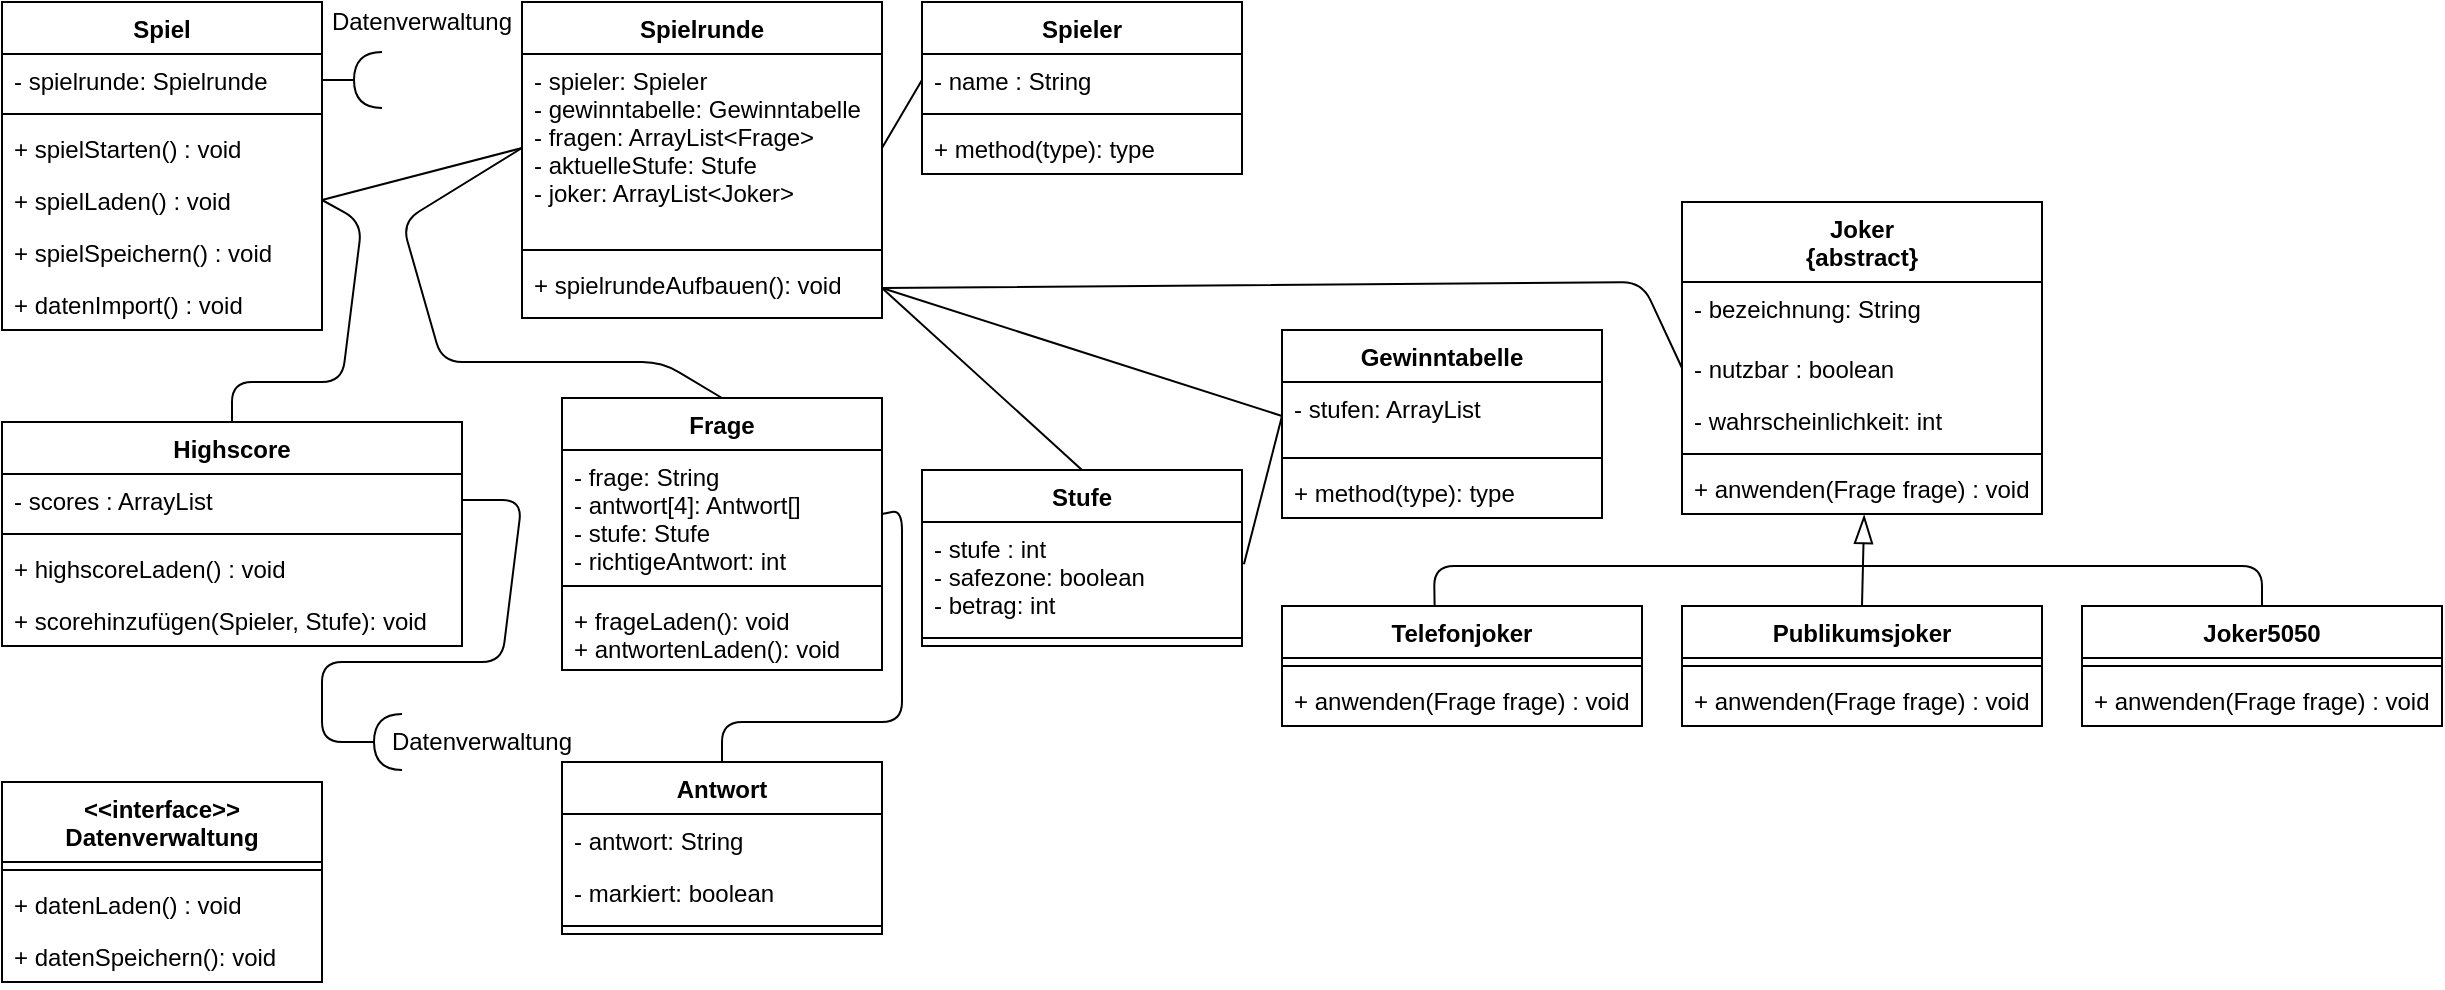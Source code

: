 <mxfile version="15.1.3" type="device"><diagram id="8ozvivnhUVY_ke6xW49l" name="Seite-1"><mxGraphModel dx="1221" dy="714" grid="1" gridSize="10" guides="1" tooltips="1" connect="1" arrows="1" fold="1" page="1" pageScale="1" pageWidth="827" pageHeight="1169" math="0" shadow="0"><root><mxCell id="0"/><mxCell id="1" parent="0"/><mxCell id="dLRFBDcB895IVmvqdFUz-1" value="Frage" style="swimlane;fontStyle=1;align=center;verticalAlign=top;childLayout=stackLayout;horizontal=1;startSize=26;horizontalStack=0;resizeParent=1;resizeParentMax=0;resizeLast=0;collapsible=1;marginBottom=0;" vertex="1" parent="1"><mxGeometry x="290" y="208" width="160" height="136" as="geometry"/></mxCell><mxCell id="dLRFBDcB895IVmvqdFUz-2" value="- frage: String&#10;- antwort[4]: Antwort[]&#10;- stufe: Stufe&#10;- richtigeAntwort: int&#10;" style="text;strokeColor=none;fillColor=none;align=left;verticalAlign=top;spacingLeft=4;spacingRight=4;overflow=hidden;rotatable=0;points=[[0,0.5],[1,0.5]];portConstraint=eastwest;" vertex="1" parent="dLRFBDcB895IVmvqdFUz-1"><mxGeometry y="26" width="160" height="64" as="geometry"/></mxCell><mxCell id="dLRFBDcB895IVmvqdFUz-3" value="" style="line;strokeWidth=1;fillColor=none;align=left;verticalAlign=middle;spacingTop=-1;spacingLeft=3;spacingRight=3;rotatable=0;labelPosition=right;points=[];portConstraint=eastwest;" vertex="1" parent="dLRFBDcB895IVmvqdFUz-1"><mxGeometry y="90" width="160" height="8" as="geometry"/></mxCell><mxCell id="dLRFBDcB895IVmvqdFUz-4" value="+ frageLaden(): void&#10;+ antwortenLaden(): void&#10;" style="text;strokeColor=none;fillColor=none;align=left;verticalAlign=top;spacingLeft=4;spacingRight=4;overflow=hidden;rotatable=0;points=[[0,0.5],[1,0.5]];portConstraint=eastwest;" vertex="1" parent="dLRFBDcB895IVmvqdFUz-1"><mxGeometry y="98" width="160" height="38" as="geometry"/></mxCell><mxCell id="dLRFBDcB895IVmvqdFUz-9" value="Stufe" style="swimlane;fontStyle=1;align=center;verticalAlign=top;childLayout=stackLayout;horizontal=1;startSize=26;horizontalStack=0;resizeParent=1;resizeParentMax=0;resizeLast=0;collapsible=1;marginBottom=0;" vertex="1" parent="1"><mxGeometry x="470" y="244" width="160" height="88" as="geometry"/></mxCell><mxCell id="dLRFBDcB895IVmvqdFUz-10" value="- stufe : int&#10;- safezone: boolean&#10;- betrag: int" style="text;strokeColor=none;fillColor=none;align=left;verticalAlign=top;spacingLeft=4;spacingRight=4;overflow=hidden;rotatable=0;points=[[0,0.5],[1,0.5]];portConstraint=eastwest;" vertex="1" parent="dLRFBDcB895IVmvqdFUz-9"><mxGeometry y="26" width="160" height="54" as="geometry"/></mxCell><mxCell id="dLRFBDcB895IVmvqdFUz-11" value="" style="line;strokeWidth=1;fillColor=none;align=left;verticalAlign=middle;spacingTop=-1;spacingLeft=3;spacingRight=3;rotatable=0;labelPosition=right;points=[];portConstraint=eastwest;" vertex="1" parent="dLRFBDcB895IVmvqdFUz-9"><mxGeometry y="80" width="160" height="8" as="geometry"/></mxCell><mxCell id="dLRFBDcB895IVmvqdFUz-13" value="Gewinntabelle" style="swimlane;fontStyle=1;align=center;verticalAlign=top;childLayout=stackLayout;horizontal=1;startSize=26;horizontalStack=0;resizeParent=1;resizeParentMax=0;resizeLast=0;collapsible=1;marginBottom=0;" vertex="1" parent="1"><mxGeometry x="650" y="174" width="160" height="94" as="geometry"/></mxCell><mxCell id="dLRFBDcB895IVmvqdFUz-14" value="- stufen: ArrayList" style="text;strokeColor=none;fillColor=none;align=left;verticalAlign=top;spacingLeft=4;spacingRight=4;overflow=hidden;rotatable=0;points=[[0,0.5],[1,0.5]];portConstraint=eastwest;" vertex="1" parent="dLRFBDcB895IVmvqdFUz-13"><mxGeometry y="26" width="160" height="34" as="geometry"/></mxCell><mxCell id="dLRFBDcB895IVmvqdFUz-15" value="" style="line;strokeWidth=1;fillColor=none;align=left;verticalAlign=middle;spacingTop=-1;spacingLeft=3;spacingRight=3;rotatable=0;labelPosition=right;points=[];portConstraint=eastwest;" vertex="1" parent="dLRFBDcB895IVmvqdFUz-13"><mxGeometry y="60" width="160" height="8" as="geometry"/></mxCell><mxCell id="dLRFBDcB895IVmvqdFUz-16" value="+ method(type): type" style="text;strokeColor=none;fillColor=none;align=left;verticalAlign=top;spacingLeft=4;spacingRight=4;overflow=hidden;rotatable=0;points=[[0,0.5],[1,0.5]];portConstraint=eastwest;" vertex="1" parent="dLRFBDcB895IVmvqdFUz-13"><mxGeometry y="68" width="160" height="26" as="geometry"/></mxCell><mxCell id="dLRFBDcB895IVmvqdFUz-21" value="Spielrunde" style="swimlane;fontStyle=1;align=center;verticalAlign=top;childLayout=stackLayout;horizontal=1;startSize=26;horizontalStack=0;resizeParent=1;resizeParentMax=0;resizeLast=0;collapsible=1;marginBottom=0;" vertex="1" parent="1"><mxGeometry x="270" y="10" width="180" height="158" as="geometry"/></mxCell><mxCell id="dLRFBDcB895IVmvqdFUz-22" value="- spieler: Spieler&#10;- gewinntabelle: Gewinntabelle&#10;- fragen: ArrayList&lt;Frage&gt;&#10;- aktuelleStufe: Stufe&#10;- joker: ArrayList&lt;Joker&gt;&#10;" style="text;strokeColor=none;fillColor=none;align=left;verticalAlign=top;spacingLeft=4;spacingRight=4;overflow=hidden;rotatable=0;points=[[0,0.5],[1,0.5]];portConstraint=eastwest;" vertex="1" parent="dLRFBDcB895IVmvqdFUz-21"><mxGeometry y="26" width="180" height="94" as="geometry"/></mxCell><mxCell id="dLRFBDcB895IVmvqdFUz-23" value="" style="line;strokeWidth=1;fillColor=none;align=left;verticalAlign=middle;spacingTop=-1;spacingLeft=3;spacingRight=3;rotatable=0;labelPosition=right;points=[];portConstraint=eastwest;" vertex="1" parent="dLRFBDcB895IVmvqdFUz-21"><mxGeometry y="120" width="180" height="8" as="geometry"/></mxCell><mxCell id="dLRFBDcB895IVmvqdFUz-24" value="+ spielrundeAufbauen(): void&#10;" style="text;strokeColor=none;fillColor=none;align=left;verticalAlign=top;spacingLeft=4;spacingRight=4;overflow=hidden;rotatable=0;points=[[0,0.5],[1,0.5]];portConstraint=eastwest;" vertex="1" parent="dLRFBDcB895IVmvqdFUz-21"><mxGeometry y="128" width="180" height="30" as="geometry"/></mxCell><mxCell id="dLRFBDcB895IVmvqdFUz-25" value="Joker&#10;{abstract}" style="swimlane;fontStyle=1;align=center;verticalAlign=top;childLayout=stackLayout;horizontal=1;startSize=40;horizontalStack=0;resizeParent=1;resizeParentMax=0;resizeLast=0;collapsible=1;marginBottom=0;" vertex="1" parent="1"><mxGeometry x="850" y="110" width="180" height="156" as="geometry"><mxRectangle x="480" y="240" width="90" height="30" as="alternateBounds"/></mxGeometry></mxCell><mxCell id="dLRFBDcB895IVmvqdFUz-26" value="- bezeichnung: String" style="text;strokeColor=none;fillColor=none;align=left;verticalAlign=top;spacingLeft=4;spacingRight=4;overflow=hidden;rotatable=0;points=[[0,0.5],[1,0.5]];portConstraint=eastwest;" vertex="1" parent="dLRFBDcB895IVmvqdFUz-25"><mxGeometry y="40" width="180" height="30" as="geometry"/></mxCell><mxCell id="dLRFBDcB895IVmvqdFUz-46" value="- nutzbar : boolean" style="text;strokeColor=none;fillColor=none;align=left;verticalAlign=top;spacingLeft=4;spacingRight=4;overflow=hidden;rotatable=0;points=[[0,0.5],[1,0.5]];portConstraint=eastwest;" vertex="1" parent="dLRFBDcB895IVmvqdFUz-25"><mxGeometry y="70" width="180" height="26" as="geometry"/></mxCell><mxCell id="dLRFBDcB895IVmvqdFUz-47" value="- wahrscheinlichkeit: int" style="text;strokeColor=none;fillColor=none;align=left;verticalAlign=top;spacingLeft=4;spacingRight=4;overflow=hidden;rotatable=0;points=[[0,0.5],[1,0.5]];portConstraint=eastwest;" vertex="1" parent="dLRFBDcB895IVmvqdFUz-25"><mxGeometry y="96" width="180" height="26" as="geometry"/></mxCell><mxCell id="dLRFBDcB895IVmvqdFUz-27" value="" style="line;strokeWidth=1;fillColor=none;align=left;verticalAlign=middle;spacingTop=-1;spacingLeft=3;spacingRight=3;rotatable=0;labelPosition=right;points=[];portConstraint=eastwest;" vertex="1" parent="dLRFBDcB895IVmvqdFUz-25"><mxGeometry y="122" width="180" height="8" as="geometry"/></mxCell><mxCell id="dLRFBDcB895IVmvqdFUz-28" value="+ anwenden(Frage frage) : void" style="text;strokeColor=none;fillColor=none;align=left;verticalAlign=top;spacingLeft=4;spacingRight=4;overflow=hidden;rotatable=0;points=[[0,0.5],[1,0.5]];portConstraint=eastwest;" vertex="1" parent="dLRFBDcB895IVmvqdFUz-25"><mxGeometry y="130" width="180" height="26" as="geometry"/></mxCell><mxCell id="dLRFBDcB895IVmvqdFUz-29" value="Spieler" style="swimlane;fontStyle=1;align=center;verticalAlign=top;childLayout=stackLayout;horizontal=1;startSize=26;horizontalStack=0;resizeParent=1;resizeParentMax=0;resizeLast=0;collapsible=1;marginBottom=0;" vertex="1" parent="1"><mxGeometry x="470" y="10" width="160" height="86" as="geometry"/></mxCell><mxCell id="dLRFBDcB895IVmvqdFUz-30" value="- name : String" style="text;strokeColor=none;fillColor=none;align=left;verticalAlign=top;spacingLeft=4;spacingRight=4;overflow=hidden;rotatable=0;points=[[0,0.5],[1,0.5]];portConstraint=eastwest;" vertex="1" parent="dLRFBDcB895IVmvqdFUz-29"><mxGeometry y="26" width="160" height="26" as="geometry"/></mxCell><mxCell id="dLRFBDcB895IVmvqdFUz-31" value="" style="line;strokeWidth=1;fillColor=none;align=left;verticalAlign=middle;spacingTop=-1;spacingLeft=3;spacingRight=3;rotatable=0;labelPosition=right;points=[];portConstraint=eastwest;" vertex="1" parent="dLRFBDcB895IVmvqdFUz-29"><mxGeometry y="52" width="160" height="8" as="geometry"/></mxCell><mxCell id="dLRFBDcB895IVmvqdFUz-32" value="+ method(type): type" style="text;strokeColor=none;fillColor=none;align=left;verticalAlign=top;spacingLeft=4;spacingRight=4;overflow=hidden;rotatable=0;points=[[0,0.5],[1,0.5]];portConstraint=eastwest;" vertex="1" parent="dLRFBDcB895IVmvqdFUz-29"><mxGeometry y="60" width="160" height="26" as="geometry"/></mxCell><mxCell id="dLRFBDcB895IVmvqdFUz-34" value="Publikumsjoker" style="swimlane;fontStyle=1;align=center;verticalAlign=top;childLayout=stackLayout;horizontal=1;startSize=26;horizontalStack=0;resizeParent=1;resizeParentMax=0;resizeLast=0;collapsible=1;marginBottom=0;" vertex="1" parent="1"><mxGeometry x="850" y="312" width="180" height="60" as="geometry"/></mxCell><mxCell id="dLRFBDcB895IVmvqdFUz-36" value="" style="line;strokeWidth=1;fillColor=none;align=left;verticalAlign=middle;spacingTop=-1;spacingLeft=3;spacingRight=3;rotatable=0;labelPosition=right;points=[];portConstraint=eastwest;" vertex="1" parent="dLRFBDcB895IVmvqdFUz-34"><mxGeometry y="26" width="180" height="8" as="geometry"/></mxCell><mxCell id="dLRFBDcB895IVmvqdFUz-37" value="+ anwenden(Frage frage) : void" style="text;strokeColor=none;fillColor=none;align=left;verticalAlign=top;spacingLeft=4;spacingRight=4;overflow=hidden;rotatable=0;points=[[0,0.5],[1,0.5]];portConstraint=eastwest;" vertex="1" parent="dLRFBDcB895IVmvqdFUz-34"><mxGeometry y="34" width="180" height="26" as="geometry"/></mxCell><mxCell id="dLRFBDcB895IVmvqdFUz-38" value="Telefonjoker" style="swimlane;fontStyle=1;align=center;verticalAlign=top;childLayout=stackLayout;horizontal=1;startSize=26;horizontalStack=0;resizeParent=1;resizeParentMax=0;resizeLast=0;collapsible=1;marginBottom=0;" vertex="1" parent="1"><mxGeometry x="650" y="312" width="180" height="60" as="geometry"/></mxCell><mxCell id="dLRFBDcB895IVmvqdFUz-40" value="" style="line;strokeWidth=1;fillColor=none;align=left;verticalAlign=middle;spacingTop=-1;spacingLeft=3;spacingRight=3;rotatable=0;labelPosition=right;points=[];portConstraint=eastwest;" vertex="1" parent="dLRFBDcB895IVmvqdFUz-38"><mxGeometry y="26" width="180" height="8" as="geometry"/></mxCell><mxCell id="dLRFBDcB895IVmvqdFUz-41" value="+ anwenden(Frage frage) : void" style="text;strokeColor=none;fillColor=none;align=left;verticalAlign=top;spacingLeft=4;spacingRight=4;overflow=hidden;rotatable=0;points=[[0,0.5],[1,0.5]];portConstraint=eastwest;" vertex="1" parent="dLRFBDcB895IVmvqdFUz-38"><mxGeometry y="34" width="180" height="26" as="geometry"/></mxCell><mxCell id="dLRFBDcB895IVmvqdFUz-42" value="Joker5050" style="swimlane;fontStyle=1;align=center;verticalAlign=top;childLayout=stackLayout;horizontal=1;startSize=26;horizontalStack=0;resizeParent=1;resizeParentMax=0;resizeLast=0;collapsible=1;marginBottom=0;" vertex="1" parent="1"><mxGeometry x="1050" y="312" width="180" height="60" as="geometry"/></mxCell><mxCell id="dLRFBDcB895IVmvqdFUz-44" value="" style="line;strokeWidth=1;fillColor=none;align=left;verticalAlign=middle;spacingTop=-1;spacingLeft=3;spacingRight=3;rotatable=0;labelPosition=right;points=[];portConstraint=eastwest;" vertex="1" parent="dLRFBDcB895IVmvqdFUz-42"><mxGeometry y="26" width="180" height="8" as="geometry"/></mxCell><mxCell id="dLRFBDcB895IVmvqdFUz-45" value="+ anwenden(Frage frage) : void" style="text;strokeColor=none;fillColor=none;align=left;verticalAlign=top;spacingLeft=4;spacingRight=4;overflow=hidden;rotatable=0;points=[[0,0.5],[1,0.5]];portConstraint=eastwest;" vertex="1" parent="dLRFBDcB895IVmvqdFUz-42"><mxGeometry y="34" width="180" height="26" as="geometry"/></mxCell><mxCell id="dLRFBDcB895IVmvqdFUz-48" value="Antwort" style="swimlane;fontStyle=1;align=center;verticalAlign=top;childLayout=stackLayout;horizontal=1;startSize=26;horizontalStack=0;resizeParent=1;resizeParentMax=0;resizeLast=0;collapsible=1;marginBottom=0;" vertex="1" parent="1"><mxGeometry x="290" y="390" width="160" height="86" as="geometry"/></mxCell><mxCell id="dLRFBDcB895IVmvqdFUz-49" value="- antwort: String" style="text;strokeColor=none;fillColor=none;align=left;verticalAlign=top;spacingLeft=4;spacingRight=4;overflow=hidden;rotatable=0;points=[[0,0.5],[1,0.5]];portConstraint=eastwest;" vertex="1" parent="dLRFBDcB895IVmvqdFUz-48"><mxGeometry y="26" width="160" height="26" as="geometry"/></mxCell><mxCell id="dLRFBDcB895IVmvqdFUz-52" value="- markiert: boolean" style="text;strokeColor=none;fillColor=none;align=left;verticalAlign=top;spacingLeft=4;spacingRight=4;overflow=hidden;rotatable=0;points=[[0,0.5],[1,0.5]];portConstraint=eastwest;" vertex="1" parent="dLRFBDcB895IVmvqdFUz-48"><mxGeometry y="52" width="160" height="26" as="geometry"/></mxCell><mxCell id="dLRFBDcB895IVmvqdFUz-50" value="" style="line;strokeWidth=1;fillColor=none;align=left;verticalAlign=middle;spacingTop=-1;spacingLeft=3;spacingRight=3;rotatable=0;labelPosition=right;points=[];portConstraint=eastwest;" vertex="1" parent="dLRFBDcB895IVmvqdFUz-48"><mxGeometry y="78" width="160" height="8" as="geometry"/></mxCell><mxCell id="dLRFBDcB895IVmvqdFUz-53" value="&lt;&lt;interface&gt;&gt;&#10;Datenverwaltung" style="swimlane;fontStyle=1;align=center;verticalAlign=top;childLayout=stackLayout;horizontal=1;startSize=40;horizontalStack=0;resizeParent=1;resizeParentMax=0;resizeLast=0;collapsible=1;marginBottom=0;" vertex="1" parent="1"><mxGeometry x="10" y="400" width="160" height="100" as="geometry"/></mxCell><mxCell id="dLRFBDcB895IVmvqdFUz-55" value="" style="line;strokeWidth=1;fillColor=none;align=left;verticalAlign=middle;spacingTop=-1;spacingLeft=3;spacingRight=3;rotatable=0;labelPosition=right;points=[];portConstraint=eastwest;" vertex="1" parent="dLRFBDcB895IVmvqdFUz-53"><mxGeometry y="40" width="160" height="8" as="geometry"/></mxCell><mxCell id="dLRFBDcB895IVmvqdFUz-56" value="+ datenLaden() : void" style="text;strokeColor=none;fillColor=none;align=left;verticalAlign=top;spacingLeft=4;spacingRight=4;overflow=hidden;rotatable=0;points=[[0,0.5],[1,0.5]];portConstraint=eastwest;" vertex="1" parent="dLRFBDcB895IVmvqdFUz-53"><mxGeometry y="48" width="160" height="26" as="geometry"/></mxCell><mxCell id="dLRFBDcB895IVmvqdFUz-63" value="+ datenSpeichern(): void" style="text;strokeColor=none;fillColor=none;align=left;verticalAlign=top;spacingLeft=4;spacingRight=4;overflow=hidden;rotatable=0;points=[[0,0.5],[1,0.5]];portConstraint=eastwest;" vertex="1" parent="dLRFBDcB895IVmvqdFUz-53"><mxGeometry y="74" width="160" height="26" as="geometry"/></mxCell><mxCell id="dLRFBDcB895IVmvqdFUz-58" value="Highscore" style="swimlane;fontStyle=1;align=center;verticalAlign=top;childLayout=stackLayout;horizontal=1;startSize=26;horizontalStack=0;resizeParent=1;resizeParentMax=0;resizeLast=0;collapsible=1;marginBottom=0;" vertex="1" parent="1"><mxGeometry x="10" y="220" width="230" height="112" as="geometry"/></mxCell><mxCell id="dLRFBDcB895IVmvqdFUz-59" value="- scores : ArrayList" style="text;strokeColor=none;fillColor=none;align=left;verticalAlign=top;spacingLeft=4;spacingRight=4;overflow=hidden;rotatable=0;points=[[0,0.5],[1,0.5]];portConstraint=eastwest;" vertex="1" parent="dLRFBDcB895IVmvqdFUz-58"><mxGeometry y="26" width="230" height="26" as="geometry"/></mxCell><mxCell id="dLRFBDcB895IVmvqdFUz-60" value="" style="line;strokeWidth=1;fillColor=none;align=left;verticalAlign=middle;spacingTop=-1;spacingLeft=3;spacingRight=3;rotatable=0;labelPosition=right;points=[];portConstraint=eastwest;" vertex="1" parent="dLRFBDcB895IVmvqdFUz-58"><mxGeometry y="52" width="230" height="8" as="geometry"/></mxCell><mxCell id="dLRFBDcB895IVmvqdFUz-61" value="+ highscoreLaden() : void" style="text;strokeColor=none;fillColor=none;align=left;verticalAlign=top;spacingLeft=4;spacingRight=4;overflow=hidden;rotatable=0;points=[[0,0.5],[1,0.5]];portConstraint=eastwest;" vertex="1" parent="dLRFBDcB895IVmvqdFUz-58"><mxGeometry y="60" width="230" height="26" as="geometry"/></mxCell><mxCell id="dLRFBDcB895IVmvqdFUz-62" value="+ scorehinzufügen(Spieler, Stufe): void" style="text;strokeColor=none;fillColor=none;align=left;verticalAlign=top;spacingLeft=4;spacingRight=4;overflow=hidden;rotatable=0;points=[[0,0.5],[1,0.5]];portConstraint=eastwest;" vertex="1" parent="dLRFBDcB895IVmvqdFUz-58"><mxGeometry y="86" width="230" height="26" as="geometry"/></mxCell><mxCell id="dLRFBDcB895IVmvqdFUz-65" value="" style="endArrow=blockThin;html=1;exitX=0.5;exitY=0;exitDx=0;exitDy=0;entryX=0.506;entryY=1.019;entryDx=0;entryDy=0;entryPerimeter=0;endFill=0;endSize=12;" edge="1" parent="1" source="dLRFBDcB895IVmvqdFUz-34" target="dLRFBDcB895IVmvqdFUz-28"><mxGeometry width="50" height="50" relative="1" as="geometry"><mxPoint x="1010" y="202" as="sourcePoint"/><mxPoint x="1060" y="152" as="targetPoint"/></mxGeometry></mxCell><mxCell id="dLRFBDcB895IVmvqdFUz-66" value="" style="endArrow=none;html=1;endSize=12;exitX=0.424;exitY=0.008;exitDx=0;exitDy=0;exitPerimeter=0;" edge="1" parent="1" source="dLRFBDcB895IVmvqdFUz-38"><mxGeometry width="50" height="50" relative="1" as="geometry"><mxPoint x="1010" y="202" as="sourcePoint"/><mxPoint x="940" y="292" as="targetPoint"/><Array as="points"><mxPoint x="726" y="292"/></Array></mxGeometry></mxCell><mxCell id="dLRFBDcB895IVmvqdFUz-67" value="" style="endArrow=none;html=1;endSize=12;exitX=0.5;exitY=0;exitDx=0;exitDy=0;" edge="1" parent="1" source="dLRFBDcB895IVmvqdFUz-42"><mxGeometry width="50" height="50" relative="1" as="geometry"><mxPoint x="1010" y="202" as="sourcePoint"/><mxPoint x="940" y="292" as="targetPoint"/><Array as="points"><mxPoint x="1140" y="292"/></Array></mxGeometry></mxCell><mxCell id="dLRFBDcB895IVmvqdFUz-68" value="Spiel" style="swimlane;fontStyle=1;align=center;verticalAlign=top;childLayout=stackLayout;horizontal=1;startSize=26;horizontalStack=0;resizeParent=1;resizeParentMax=0;resizeLast=0;collapsible=1;marginBottom=0;" vertex="1" parent="1"><mxGeometry x="10" y="10" width="160" height="164" as="geometry"/></mxCell><mxCell id="dLRFBDcB895IVmvqdFUz-69" value="- spielrunde: Spielrunde" style="text;strokeColor=none;fillColor=none;align=left;verticalAlign=top;spacingLeft=4;spacingRight=4;overflow=hidden;rotatable=0;points=[[0,0.5],[1,0.5]];portConstraint=eastwest;" vertex="1" parent="dLRFBDcB895IVmvqdFUz-68"><mxGeometry y="26" width="160" height="26" as="geometry"/></mxCell><mxCell id="dLRFBDcB895IVmvqdFUz-70" value="" style="line;strokeWidth=1;fillColor=none;align=left;verticalAlign=middle;spacingTop=-1;spacingLeft=3;spacingRight=3;rotatable=0;labelPosition=right;points=[];portConstraint=eastwest;" vertex="1" parent="dLRFBDcB895IVmvqdFUz-68"><mxGeometry y="52" width="160" height="8" as="geometry"/></mxCell><mxCell id="dLRFBDcB895IVmvqdFUz-71" value="+ spielStarten() : void" style="text;strokeColor=none;fillColor=none;align=left;verticalAlign=top;spacingLeft=4;spacingRight=4;overflow=hidden;rotatable=0;points=[[0,0.5],[1,0.5]];portConstraint=eastwest;" vertex="1" parent="dLRFBDcB895IVmvqdFUz-68"><mxGeometry y="60" width="160" height="26" as="geometry"/></mxCell><mxCell id="dLRFBDcB895IVmvqdFUz-73" value="+ spielLaden() : void" style="text;strokeColor=none;fillColor=none;align=left;verticalAlign=top;spacingLeft=4;spacingRight=4;overflow=hidden;rotatable=0;points=[[0,0.5],[1,0.5]];portConstraint=eastwest;" vertex="1" parent="dLRFBDcB895IVmvqdFUz-68"><mxGeometry y="86" width="160" height="26" as="geometry"/></mxCell><mxCell id="dLRFBDcB895IVmvqdFUz-74" value="+ spielSpeichern() : void" style="text;strokeColor=none;fillColor=none;align=left;verticalAlign=top;spacingLeft=4;spacingRight=4;overflow=hidden;rotatable=0;points=[[0,0.5],[1,0.5]];portConstraint=eastwest;" vertex="1" parent="dLRFBDcB895IVmvqdFUz-68"><mxGeometry y="112" width="160" height="26" as="geometry"/></mxCell><mxCell id="dLRFBDcB895IVmvqdFUz-72" value="+ datenImport() : void" style="text;strokeColor=none;fillColor=none;align=left;verticalAlign=top;spacingLeft=4;spacingRight=4;overflow=hidden;rotatable=0;points=[[0,0.5],[1,0.5]];portConstraint=eastwest;" vertex="1" parent="dLRFBDcB895IVmvqdFUz-68"><mxGeometry y="138" width="160" height="26" as="geometry"/></mxCell><mxCell id="dLRFBDcB895IVmvqdFUz-75" value="" style="endArrow=none;html=1;endSize=12;exitX=1;exitY=0.5;exitDx=0;exitDy=0;entryX=0;entryY=0.5;entryDx=0;entryDy=0;" edge="1" parent="1" source="dLRFBDcB895IVmvqdFUz-73" target="dLRFBDcB895IVmvqdFUz-22"><mxGeometry width="50" height="50" relative="1" as="geometry"><mxPoint x="400" y="220" as="sourcePoint"/><mxPoint x="450" y="170" as="targetPoint"/></mxGeometry></mxCell><mxCell id="dLRFBDcB895IVmvqdFUz-76" value="" style="endArrow=none;html=1;endSize=12;exitX=1;exitY=0.5;exitDx=0;exitDy=0;entryX=0;entryY=0.5;entryDx=0;entryDy=0;" edge="1" parent="1" source="dLRFBDcB895IVmvqdFUz-22" target="dLRFBDcB895IVmvqdFUz-30"><mxGeometry width="50" height="50" relative="1" as="geometry"><mxPoint x="400" y="220" as="sourcePoint"/><mxPoint x="450" y="170" as="targetPoint"/></mxGeometry></mxCell><mxCell id="dLRFBDcB895IVmvqdFUz-78" value="" style="endArrow=none;html=1;endSize=12;exitX=0;exitY=0.5;exitDx=0;exitDy=0;entryX=0.5;entryY=0;entryDx=0;entryDy=0;" edge="1" parent="1" source="dLRFBDcB895IVmvqdFUz-22" target="dLRFBDcB895IVmvqdFUz-1"><mxGeometry width="50" height="50" relative="1" as="geometry"><mxPoint x="400" y="470" as="sourcePoint"/><mxPoint x="450" y="420" as="targetPoint"/><Array as="points"><mxPoint x="210" y="120"/><mxPoint x="230" y="190"/><mxPoint x="340" y="190"/></Array></mxGeometry></mxCell><mxCell id="dLRFBDcB895IVmvqdFUz-79" value="" style="endArrow=none;html=1;endSize=12;exitX=1;exitY=0.5;exitDx=0;exitDy=0;entryX=0;entryY=0.5;entryDx=0;entryDy=0;" edge="1" parent="1" source="dLRFBDcB895IVmvqdFUz-24" target="dLRFBDcB895IVmvqdFUz-14"><mxGeometry width="50" height="50" relative="1" as="geometry"><mxPoint x="400" y="470" as="sourcePoint"/><mxPoint x="450" y="420" as="targetPoint"/></mxGeometry></mxCell><mxCell id="dLRFBDcB895IVmvqdFUz-80" value="" style="endArrow=none;html=1;endSize=12;entryX=1;entryY=0.5;entryDx=0;entryDy=0;exitX=0;exitY=0.5;exitDx=0;exitDy=0;" edge="1" parent="1" source="dLRFBDcB895IVmvqdFUz-46" target="dLRFBDcB895IVmvqdFUz-24"><mxGeometry width="50" height="50" relative="1" as="geometry"><mxPoint x="400" y="470" as="sourcePoint"/><mxPoint x="450" y="420" as="targetPoint"/><Array as="points"><mxPoint x="830" y="150"/></Array></mxGeometry></mxCell><mxCell id="dLRFBDcB895IVmvqdFUz-81" value="" style="endArrow=none;html=1;endSize=12;exitX=1;exitY=0.5;exitDx=0;exitDy=0;entryX=0.5;entryY=0;entryDx=0;entryDy=0;" edge="1" parent="1" source="dLRFBDcB895IVmvqdFUz-2" target="dLRFBDcB895IVmvqdFUz-48"><mxGeometry width="50" height="50" relative="1" as="geometry"><mxPoint x="710" y="420" as="sourcePoint"/><mxPoint x="760" y="370" as="targetPoint"/><Array as="points"><mxPoint x="460" y="264"/><mxPoint x="460" y="370"/><mxPoint x="370" y="370"/></Array></mxGeometry></mxCell><mxCell id="dLRFBDcB895IVmvqdFUz-82" value="" style="endArrow=none;html=1;endSize=12;exitX=1;exitY=0.5;exitDx=0;exitDy=0;entryX=0.5;entryY=0;entryDx=0;entryDy=0;" edge="1" parent="1" source="dLRFBDcB895IVmvqdFUz-24" target="dLRFBDcB895IVmvqdFUz-9"><mxGeometry width="50" height="50" relative="1" as="geometry"><mxPoint x="450" y="470" as="sourcePoint"/><mxPoint x="420" y="450" as="targetPoint"/></mxGeometry></mxCell><mxCell id="dLRFBDcB895IVmvqdFUz-83" value="" style="endArrow=none;html=1;endSize=12;exitX=1.006;exitY=0.392;exitDx=0;exitDy=0;exitPerimeter=0;entryX=0;entryY=0.5;entryDx=0;entryDy=0;" edge="1" parent="1" source="dLRFBDcB895IVmvqdFUz-10" target="dLRFBDcB895IVmvqdFUz-14"><mxGeometry width="50" height="50" relative="1" as="geometry"><mxPoint x="370" y="500" as="sourcePoint"/><mxPoint x="420" y="450" as="targetPoint"/></mxGeometry></mxCell><mxCell id="dLRFBDcB895IVmvqdFUz-84" value="" style="endArrow=none;html=1;endSize=12;exitX=0.5;exitY=0;exitDx=0;exitDy=0;entryX=1;entryY=0.5;entryDx=0;entryDy=0;" edge="1" parent="1" source="dLRFBDcB895IVmvqdFUz-58" target="dLRFBDcB895IVmvqdFUz-73"><mxGeometry width="50" height="50" relative="1" as="geometry"><mxPoint x="500" y="350" as="sourcePoint"/><mxPoint x="200" y="200" as="targetPoint"/><Array as="points"><mxPoint x="125" y="200"/><mxPoint x="180" y="200"/><mxPoint x="190" y="120"/></Array></mxGeometry></mxCell><mxCell id="dLRFBDcB895IVmvqdFUz-86" value="" style="endArrow=halfCircle;html=1;endSize=12;exitX=1;exitY=0.5;exitDx=0;exitDy=0;endFill=0;" edge="1" parent="1" source="dLRFBDcB895IVmvqdFUz-59"><mxGeometry width="50" height="50" relative="1" as="geometry"><mxPoint x="500" y="310" as="sourcePoint"/><mxPoint x="210" y="380" as="targetPoint"/><Array as="points"><mxPoint x="270" y="259"/><mxPoint x="260" y="340"/><mxPoint x="170" y="340"/><mxPoint x="170" y="380"/></Array></mxGeometry></mxCell><mxCell id="dLRFBDcB895IVmvqdFUz-90" value="" style="endArrow=halfCircle;html=1;endSize=12;exitX=1;exitY=0.5;exitDx=0;exitDy=0;endFill=0;" edge="1" parent="1" source="dLRFBDcB895IVmvqdFUz-69"><mxGeometry width="50" height="50" relative="1" as="geometry"><mxPoint x="500" y="310" as="sourcePoint"/><mxPoint x="200" y="49" as="targetPoint"/></mxGeometry></mxCell><mxCell id="dLRFBDcB895IVmvqdFUz-91" value="Datenverwaltung" style="text;html=1;strokeColor=none;fillColor=none;align=center;verticalAlign=middle;whiteSpace=wrap;rounded=0;" vertex="1" parent="1"><mxGeometry x="230" y="370" width="40" height="20" as="geometry"/></mxCell><mxCell id="dLRFBDcB895IVmvqdFUz-92" value="Datenverwaltung" style="text;html=1;strokeColor=none;fillColor=none;align=center;verticalAlign=middle;whiteSpace=wrap;rounded=0;" vertex="1" parent="1"><mxGeometry x="200" y="10" width="40" height="20" as="geometry"/></mxCell></root></mxGraphModel></diagram></mxfile>